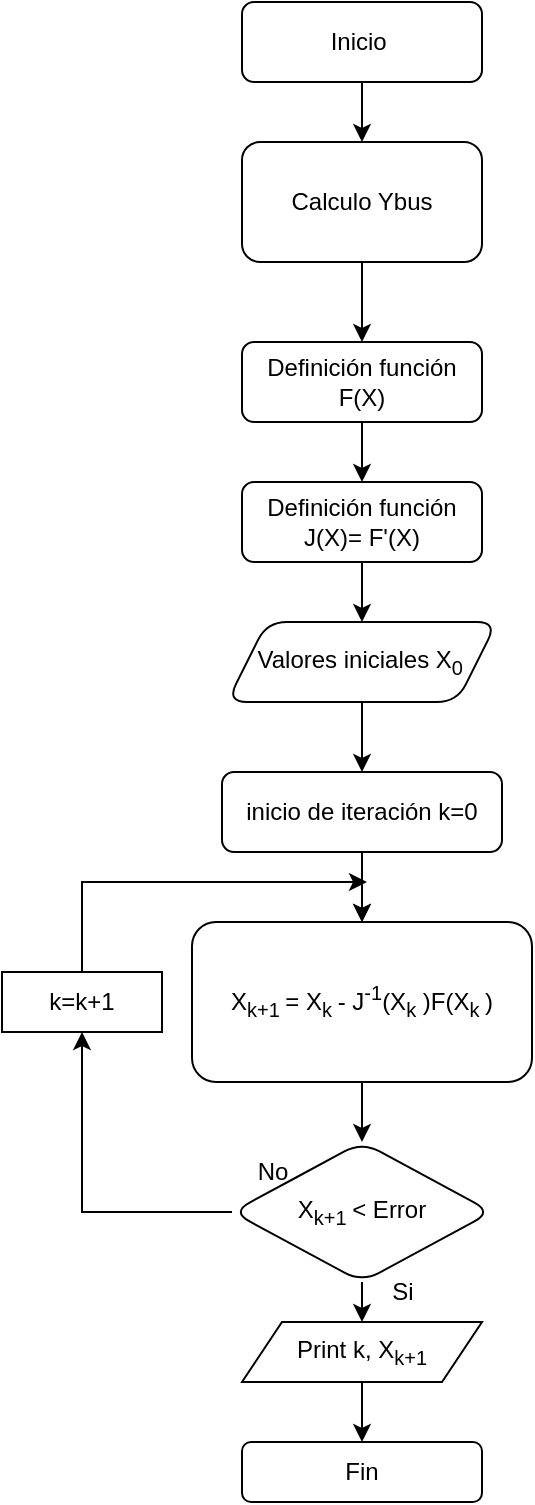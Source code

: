 <mxfile version="24.6.4" type="github">
  <diagram id="C5RBs43oDa-KdzZeNtuy" name="Page-1">
    <mxGraphModel dx="1050" dy="565" grid="1" gridSize="10" guides="1" tooltips="1" connect="1" arrows="1" fold="1" page="1" pageScale="1" pageWidth="827" pageHeight="1169" math="0" shadow="0">
      <root>
        <mxCell id="WIyWlLk6GJQsqaUBKTNV-0" />
        <mxCell id="WIyWlLk6GJQsqaUBKTNV-1" parent="WIyWlLk6GJQsqaUBKTNV-0" />
        <mxCell id="wX5a2SYH3qHlTthoyDLI-11" value="" style="edgeStyle=orthogonalEdgeStyle;rounded=0;orthogonalLoop=1;jettySize=auto;html=1;" edge="1" parent="WIyWlLk6GJQsqaUBKTNV-1" source="WIyWlLk6GJQsqaUBKTNV-3" target="wX5a2SYH3qHlTthoyDLI-10">
          <mxGeometry relative="1" as="geometry" />
        </mxCell>
        <mxCell id="WIyWlLk6GJQsqaUBKTNV-3" value="Inicio&amp;nbsp;" style="rounded=1;whiteSpace=wrap;html=1;fontSize=12;glass=0;strokeWidth=1;shadow=0;" parent="WIyWlLk6GJQsqaUBKTNV-1" vertex="1">
          <mxGeometry x="160" y="20" width="120" height="40" as="geometry" />
        </mxCell>
        <mxCell id="wX5a2SYH3qHlTthoyDLI-24" value="" style="edgeStyle=orthogonalEdgeStyle;rounded=0;orthogonalLoop=1;jettySize=auto;html=1;" edge="1" parent="WIyWlLk6GJQsqaUBKTNV-1" source="wX5a2SYH3qHlTthoyDLI-10">
          <mxGeometry relative="1" as="geometry">
            <mxPoint x="220" y="190" as="targetPoint" />
          </mxGeometry>
        </mxCell>
        <mxCell id="wX5a2SYH3qHlTthoyDLI-10" value="Calculo Ybus" style="whiteSpace=wrap;html=1;rounded=1;glass=0;strokeWidth=1;shadow=0;" vertex="1" parent="WIyWlLk6GJQsqaUBKTNV-1">
          <mxGeometry x="160" y="90" width="120" height="60" as="geometry" />
        </mxCell>
        <mxCell id="wX5a2SYH3qHlTthoyDLI-56" value="" style="edgeStyle=orthogonalEdgeStyle;rounded=0;orthogonalLoop=1;jettySize=auto;html=1;" edge="1" parent="WIyWlLk6GJQsqaUBKTNV-1" source="wX5a2SYH3qHlTthoyDLI-57" target="wX5a2SYH3qHlTthoyDLI-59">
          <mxGeometry relative="1" as="geometry" />
        </mxCell>
        <mxCell id="wX5a2SYH3qHlTthoyDLI-57" value="Definición función F(X)" style="rounded=1;whiteSpace=wrap;html=1;fontSize=12;glass=0;strokeWidth=1;shadow=0;" vertex="1" parent="WIyWlLk6GJQsqaUBKTNV-1">
          <mxGeometry x="160" y="190" width="120" height="40" as="geometry" />
        </mxCell>
        <mxCell id="wX5a2SYH3qHlTthoyDLI-58" value="" style="edgeStyle=orthogonalEdgeStyle;rounded=0;orthogonalLoop=1;jettySize=auto;html=1;" edge="1" parent="WIyWlLk6GJQsqaUBKTNV-1" source="wX5a2SYH3qHlTthoyDLI-59" target="wX5a2SYH3qHlTthoyDLI-61">
          <mxGeometry relative="1" as="geometry" />
        </mxCell>
        <mxCell id="wX5a2SYH3qHlTthoyDLI-59" value="Definición función J(X)= F&#39;(X)" style="whiteSpace=wrap;html=1;rounded=1;glass=0;strokeWidth=1;shadow=0;" vertex="1" parent="WIyWlLk6GJQsqaUBKTNV-1">
          <mxGeometry x="160" y="260" width="120" height="40" as="geometry" />
        </mxCell>
        <mxCell id="wX5a2SYH3qHlTthoyDLI-60" value="" style="edgeStyle=orthogonalEdgeStyle;rounded=0;orthogonalLoop=1;jettySize=auto;html=1;" edge="1" parent="WIyWlLk6GJQsqaUBKTNV-1" source="wX5a2SYH3qHlTthoyDLI-61" target="wX5a2SYH3qHlTthoyDLI-63">
          <mxGeometry relative="1" as="geometry" />
        </mxCell>
        <mxCell id="wX5a2SYH3qHlTthoyDLI-61" value="Valores iniciales X&lt;sub&gt;0&amp;nbsp;&lt;/sub&gt;" style="shape=parallelogram;perimeter=parallelogramPerimeter;whiteSpace=wrap;html=1;fixedSize=1;rounded=1;glass=0;strokeWidth=1;shadow=0;align=center;" vertex="1" parent="WIyWlLk6GJQsqaUBKTNV-1">
          <mxGeometry x="152.5" y="330" width="135" height="40" as="geometry" />
        </mxCell>
        <mxCell id="wX5a2SYH3qHlTthoyDLI-62" style="edgeStyle=orthogonalEdgeStyle;rounded=0;orthogonalLoop=1;jettySize=auto;html=1;exitX=0.5;exitY=1;exitDx=0;exitDy=0;entryX=0.5;entryY=0;entryDx=0;entryDy=0;" edge="1" parent="WIyWlLk6GJQsqaUBKTNV-1" source="wX5a2SYH3qHlTthoyDLI-63" target="wX5a2SYH3qHlTthoyDLI-65">
          <mxGeometry relative="1" as="geometry" />
        </mxCell>
        <mxCell id="wX5a2SYH3qHlTthoyDLI-63" value="inicio de iteración k=0" style="whiteSpace=wrap;html=1;rounded=1;glass=0;strokeWidth=1;shadow=0;" vertex="1" parent="WIyWlLk6GJQsqaUBKTNV-1">
          <mxGeometry x="150" y="405" width="140" height="40" as="geometry" />
        </mxCell>
        <mxCell id="wX5a2SYH3qHlTthoyDLI-64" value="" style="edgeStyle=orthogonalEdgeStyle;rounded=0;orthogonalLoop=1;jettySize=auto;html=1;" edge="1" parent="WIyWlLk6GJQsqaUBKTNV-1" source="wX5a2SYH3qHlTthoyDLI-65" target="wX5a2SYH3qHlTthoyDLI-68">
          <mxGeometry relative="1" as="geometry" />
        </mxCell>
        <mxCell id="wX5a2SYH3qHlTthoyDLI-65" value="&lt;span style=&quot;font-size: 12px;&quot;&gt;X&lt;/span&gt;&lt;sub&gt;k+1&amp;nbsp;&lt;/sub&gt;= X&lt;sub&gt;k &lt;/sub&gt;- J&lt;sup&gt;-1&lt;/sup&gt;(X&lt;sub&gt;k&lt;/sub&gt;&amp;nbsp;)F(X&lt;sub&gt;k&amp;nbsp;&lt;/sub&gt;)" style="whiteSpace=wrap;html=1;rounded=1;glass=0;strokeWidth=1;shadow=0;" vertex="1" parent="WIyWlLk6GJQsqaUBKTNV-1">
          <mxGeometry x="135" y="480" width="170" height="80" as="geometry" />
        </mxCell>
        <mxCell id="wX5a2SYH3qHlTthoyDLI-66" style="edgeStyle=orthogonalEdgeStyle;rounded=0;orthogonalLoop=1;jettySize=auto;html=1;exitX=0;exitY=0.5;exitDx=0;exitDy=0;entryX=0.5;entryY=1;entryDx=0;entryDy=0;" edge="1" parent="WIyWlLk6GJQsqaUBKTNV-1" source="wX5a2SYH3qHlTthoyDLI-68" target="wX5a2SYH3qHlTthoyDLI-70">
          <mxGeometry relative="1" as="geometry" />
        </mxCell>
        <mxCell id="wX5a2SYH3qHlTthoyDLI-67" style="edgeStyle=orthogonalEdgeStyle;rounded=0;orthogonalLoop=1;jettySize=auto;html=1;exitX=0.5;exitY=1;exitDx=0;exitDy=0;entryX=0.5;entryY=0;entryDx=0;entryDy=0;" edge="1" parent="WIyWlLk6GJQsqaUBKTNV-1" source="wX5a2SYH3qHlTthoyDLI-68" target="wX5a2SYH3qHlTthoyDLI-74">
          <mxGeometry relative="1" as="geometry" />
        </mxCell>
        <mxCell id="wX5a2SYH3qHlTthoyDLI-68" value="X&lt;sub&gt;k+1 &lt;/sub&gt;&amp;lt; Error" style="rhombus;whiteSpace=wrap;html=1;rounded=1;glass=0;strokeWidth=1;shadow=0;" vertex="1" parent="WIyWlLk6GJQsqaUBKTNV-1">
          <mxGeometry x="155" y="590" width="130" height="70" as="geometry" />
        </mxCell>
        <mxCell id="wX5a2SYH3qHlTthoyDLI-69" style="edgeStyle=orthogonalEdgeStyle;rounded=0;orthogonalLoop=1;jettySize=auto;html=1;exitX=0.5;exitY=0;exitDx=0;exitDy=0;entryX=0.5;entryY=0;entryDx=0;entryDy=0;" edge="1" parent="WIyWlLk6GJQsqaUBKTNV-1" source="wX5a2SYH3qHlTthoyDLI-70" target="wX5a2SYH3qHlTthoyDLI-65">
          <mxGeometry relative="1" as="geometry" />
        </mxCell>
        <mxCell id="wX5a2SYH3qHlTthoyDLI-70" value="k=k+1" style="whiteSpace=wrap;html=1;" vertex="1" parent="WIyWlLk6GJQsqaUBKTNV-1">
          <mxGeometry x="40" y="505" width="80" height="30" as="geometry" />
        </mxCell>
        <mxCell id="wX5a2SYH3qHlTthoyDLI-71" value="" style="endArrow=classic;html=1;rounded=0;" edge="1" parent="WIyWlLk6GJQsqaUBKTNV-1">
          <mxGeometry width="50" height="50" relative="1" as="geometry">
            <mxPoint x="127.5" y="460" as="sourcePoint" />
            <mxPoint x="222.5" y="460" as="targetPoint" />
          </mxGeometry>
        </mxCell>
        <mxCell id="wX5a2SYH3qHlTthoyDLI-72" value="No" style="text;html=1;align=center;verticalAlign=middle;resizable=0;points=[];autosize=1;strokeColor=none;fillColor=none;" vertex="1" parent="WIyWlLk6GJQsqaUBKTNV-1">
          <mxGeometry x="155" y="590" width="40" height="30" as="geometry" />
        </mxCell>
        <mxCell id="wX5a2SYH3qHlTthoyDLI-73" style="edgeStyle=orthogonalEdgeStyle;rounded=0;orthogonalLoop=1;jettySize=auto;html=1;exitX=0.5;exitY=1;exitDx=0;exitDy=0;entryX=0.5;entryY=0;entryDx=0;entryDy=0;" edge="1" parent="WIyWlLk6GJQsqaUBKTNV-1" source="wX5a2SYH3qHlTthoyDLI-74" target="wX5a2SYH3qHlTthoyDLI-75">
          <mxGeometry relative="1" as="geometry" />
        </mxCell>
        <mxCell id="wX5a2SYH3qHlTthoyDLI-74" value="Print k, &lt;span style=&quot;text-wrap: nowrap;&quot;&gt;X&lt;sub&gt;k+1&lt;/sub&gt;&lt;/span&gt;" style="shape=parallelogram;perimeter=parallelogramPerimeter;whiteSpace=wrap;html=1;fixedSize=1;" vertex="1" parent="WIyWlLk6GJQsqaUBKTNV-1">
          <mxGeometry x="160" y="680" width="120" height="30" as="geometry" />
        </mxCell>
        <mxCell id="wX5a2SYH3qHlTthoyDLI-75" value="Fin" style="rounded=1;whiteSpace=wrap;html=1;" vertex="1" parent="WIyWlLk6GJQsqaUBKTNV-1">
          <mxGeometry x="160" y="740" width="120" height="30" as="geometry" />
        </mxCell>
        <mxCell id="wX5a2SYH3qHlTthoyDLI-76" value="Si" style="text;html=1;align=center;verticalAlign=middle;resizable=0;points=[];autosize=1;strokeColor=none;fillColor=none;" vertex="1" parent="WIyWlLk6GJQsqaUBKTNV-1">
          <mxGeometry x="225" y="650" width="30" height="30" as="geometry" />
        </mxCell>
      </root>
    </mxGraphModel>
  </diagram>
</mxfile>
